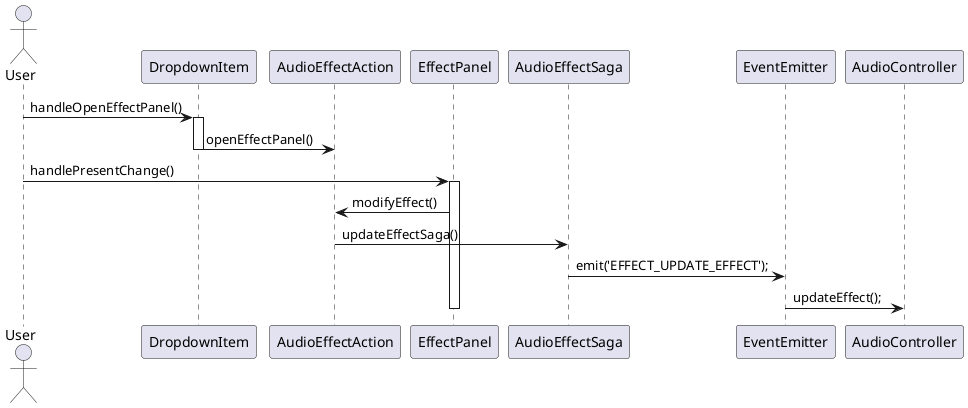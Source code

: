 @startuml
actor User

User -> DropdownItem: handleOpenEffectPanel()
activate DropdownItem
DropdownItem -> AudioEffectAction: openEffectPanel()
deactivate DropdownItem

User -> EffectPanel: handlePresentChange()
activate EffectPanel
EffectPanel -> AudioEffectAction: modifyEffect()
AudioEffectAction -> AudioEffectSaga: updateEffectSaga()
AudioEffectSaga -> EventEmitter: emit('EFFECT_UPDATE_EFFECT');
EventEmitter -> AudioController: updateEffect();
deactivate EffectPanel
@enduml